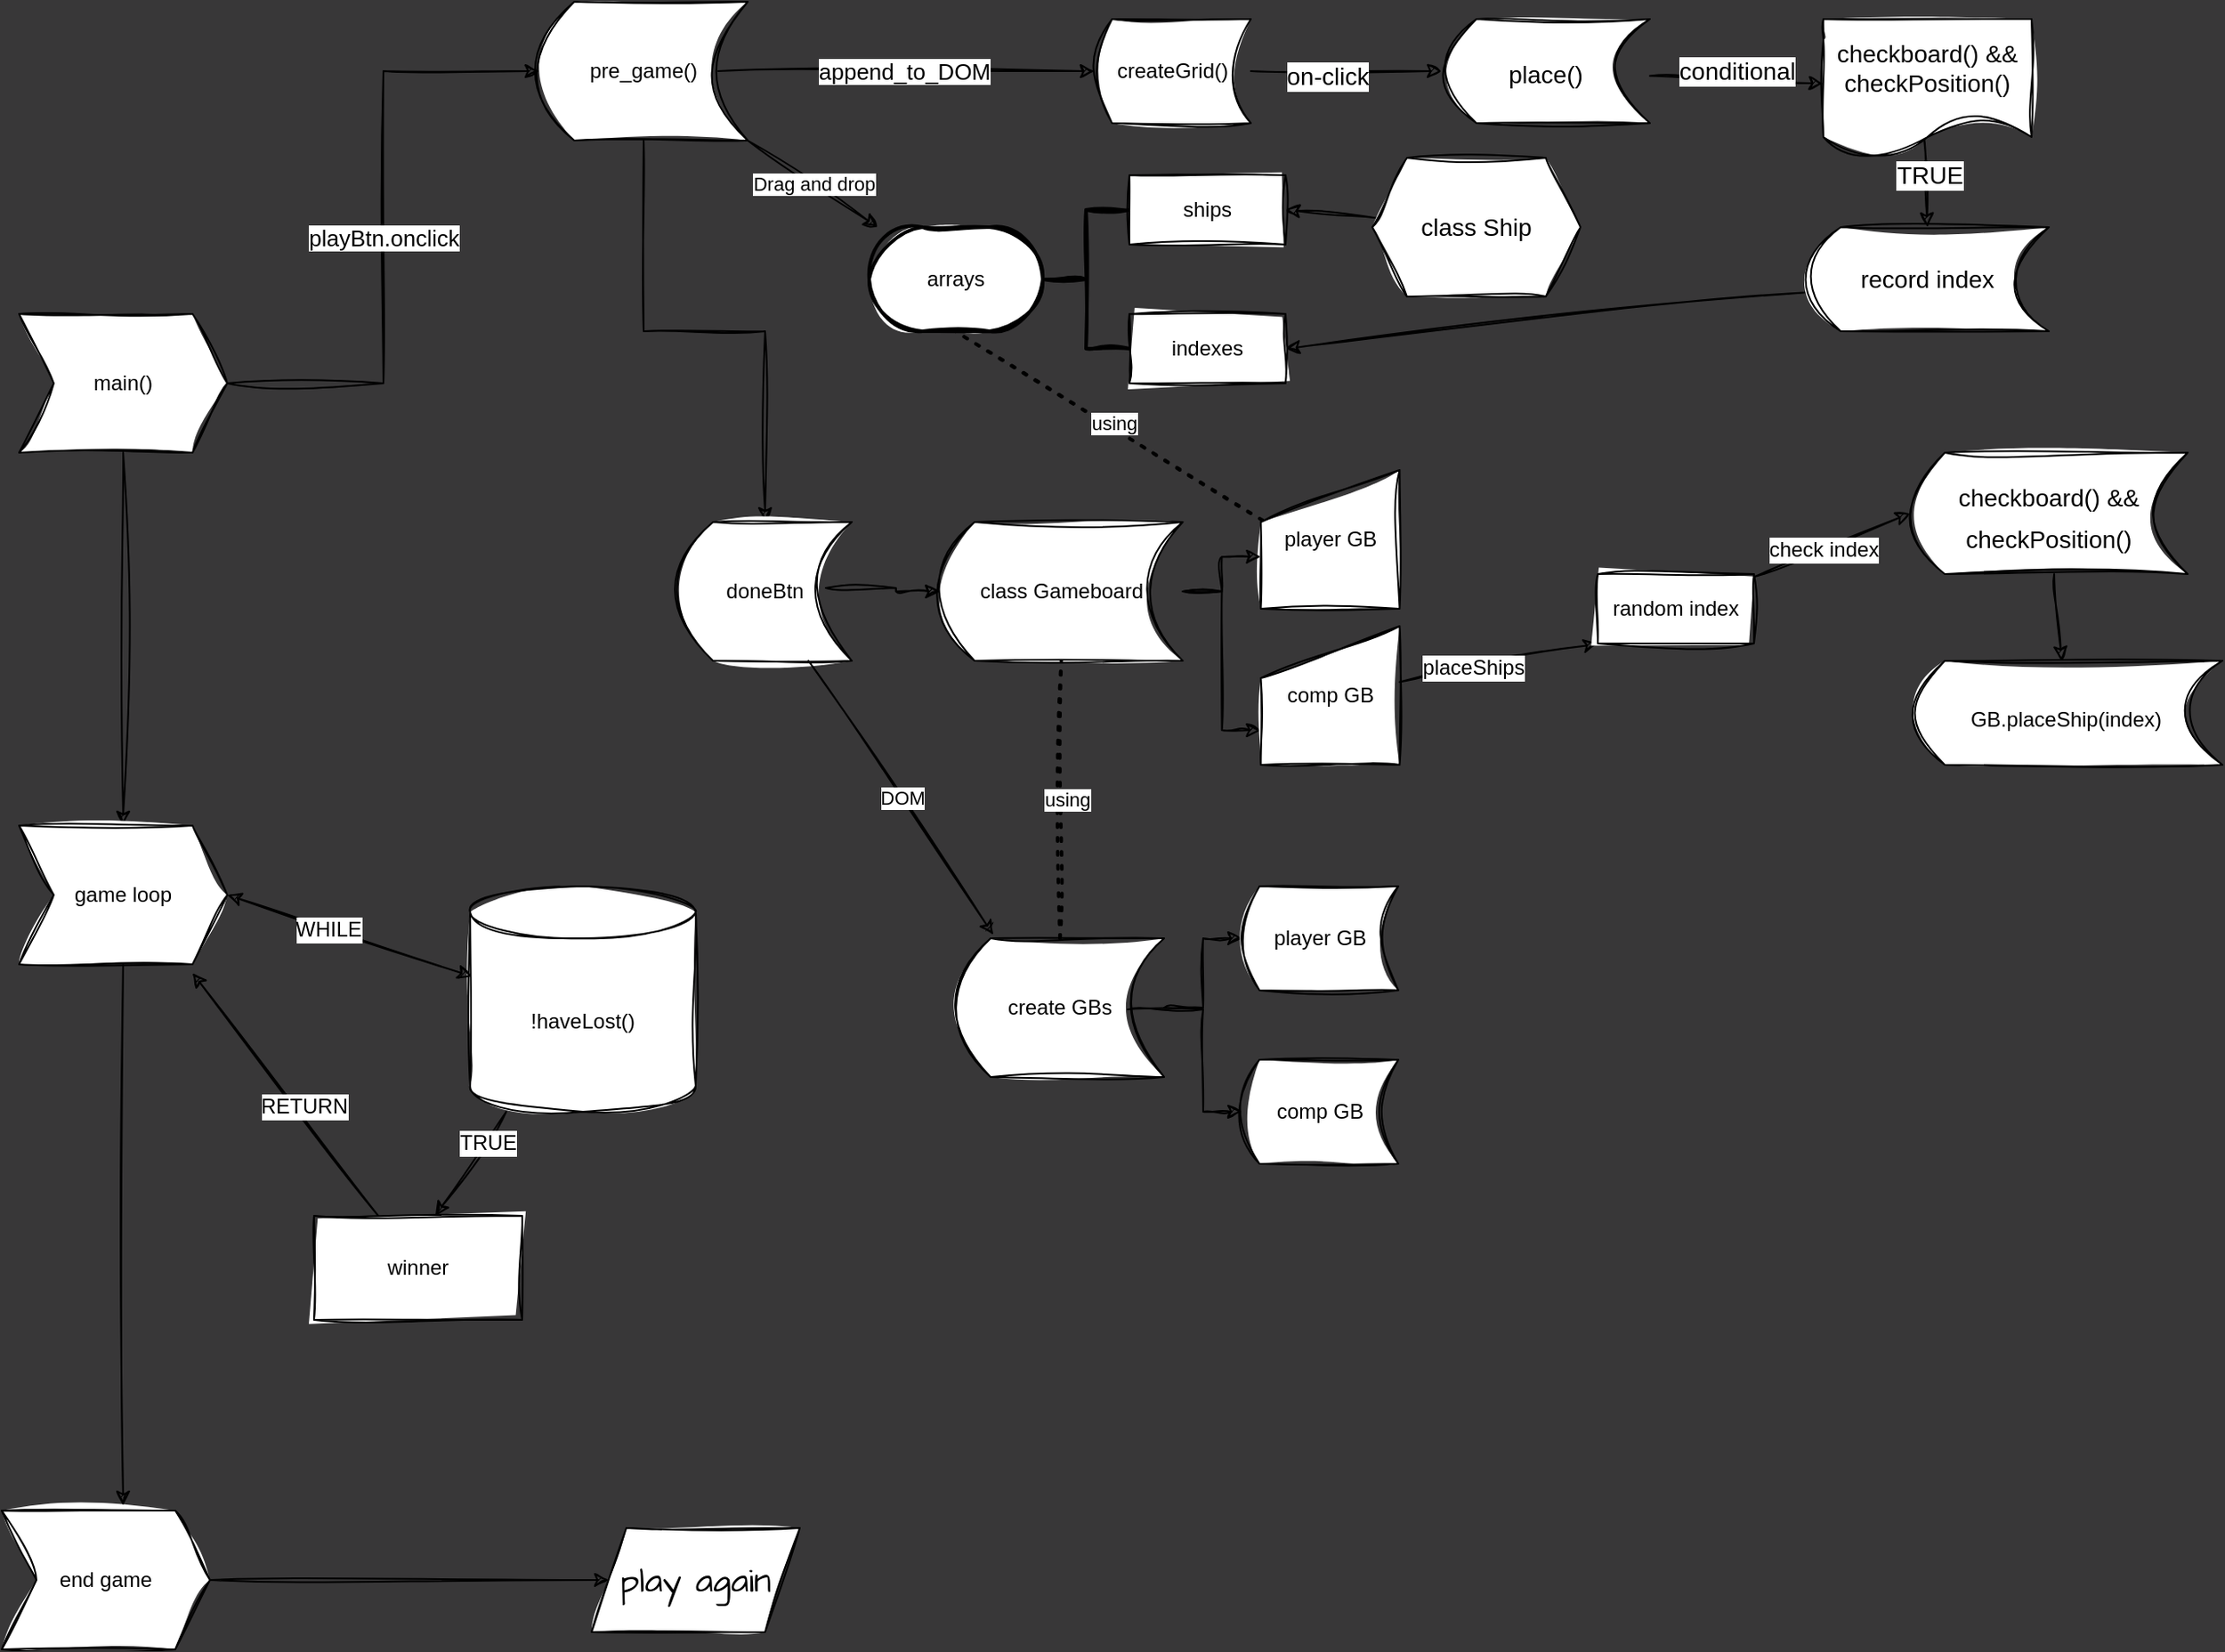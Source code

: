 <mxfile>
    <diagram name="Page-1" id="m-H0FLu24nv11wT-axkR">
        <mxGraphModel dx="1386" dy="553" grid="1" gridSize="10" guides="1" tooltips="1" connect="1" arrows="1" fold="1" page="1" pageScale="1" pageWidth="700" pageHeight="1000" background="#383738" math="0" shadow="0">
            <root>
                <mxCell id="0"/>
                <mxCell id="1" parent="0"/>
                <mxCell id="Bx23bYmAfjSLyzvlvgFU-8" style="edgeStyle=orthogonalEdgeStyle;rounded=0;orthogonalLoop=1;jettySize=auto;html=1;exitX=0.858;exitY=0.5;exitDx=0;exitDy=0;exitPerimeter=0;entryX=0;entryY=0.5;entryDx=0;entryDy=0;sketch=1;curveFitting=1;jiggle=2;" parent="1" source="Bx23bYmAfjSLyzvlvgFU-4" target="Bx23bYmAfjSLyzvlvgFU-10" edge="1">
                    <mxGeometry relative="1" as="geometry">
                        <mxPoint x="670" y="70" as="targetPoint"/>
                    </mxGeometry>
                </mxCell>
                <mxCell id="Bx23bYmAfjSLyzvlvgFU-9" value="append_to_DOM" style="edgeLabel;html=1;align=center;verticalAlign=middle;resizable=0;points=[];fontSize=13;rounded=0;sketch=1;curveFitting=1;jiggle=2;" parent="Bx23bYmAfjSLyzvlvgFU-8" vertex="1" connectable="0">
                    <mxGeometry x="-0.022" y="-2" relative="1" as="geometry">
                        <mxPoint x="1" y="-2" as="offset"/>
                    </mxGeometry>
                </mxCell>
                <mxCell id="Bx23bYmAfjSLyzvlvgFU-32" style="edgeStyle=orthogonalEdgeStyle;rounded=0;orthogonalLoop=1;jettySize=auto;html=1;entryX=0.5;entryY=0;entryDx=0;entryDy=0;sketch=1;curveFitting=1;jiggle=2;" parent="1" source="Bx23bYmAfjSLyzvlvgFU-4" target="Bx23bYmAfjSLyzvlvgFU-41" edge="1">
                    <mxGeometry relative="1" as="geometry">
                        <mxPoint x="410" y="290" as="targetPoint"/>
                    </mxGeometry>
                </mxCell>
                <mxCell id="Bx23bYmAfjSLyzvlvgFU-4" value="pre_game()" style="shape=dataStorage;whiteSpace=wrap;html=1;fixedSize=1;size=20;rotation=0;rounded=0;sketch=1;curveFitting=1;jiggle=2;" parent="1" vertex="1">
                    <mxGeometry x="350" y="30" width="120" height="80" as="geometry"/>
                </mxCell>
                <mxCell id="25" style="edgeStyle=none;sketch=1;hachureGap=4;jiggle=2;curveFitting=1;html=1;entryX=0;entryY=0.5;entryDx=0;entryDy=0;fontFamily=Architects Daughter;fontSource=https%3A%2F%2Ffonts.googleapis.com%2Fcss%3Ffamily%3DArchitects%2BDaughter;fontSize=16;" edge="1" parent="1" source="Bx23bYmAfjSLyzvlvgFU-10" target="24">
                    <mxGeometry relative="1" as="geometry"/>
                </mxCell>
                <mxCell id="26" value="on-click" style="edgeLabel;html=1;align=center;verticalAlign=middle;resizable=0;points=[];fontSize=14;fontFamily=Helvetica;" vertex="1" connectable="0" parent="25">
                    <mxGeometry x="-0.2" y="-3" relative="1" as="geometry">
                        <mxPoint as="offset"/>
                    </mxGeometry>
                </mxCell>
                <mxCell id="Bx23bYmAfjSLyzvlvgFU-10" value="createGrid()" style="shape=dataStorage;whiteSpace=wrap;html=1;fixedSize=1;size=10;rounded=0;sketch=1;curveFitting=1;jiggle=2;" parent="1" vertex="1">
                    <mxGeometry x="670" y="40" width="90" height="60" as="geometry"/>
                </mxCell>
                <mxCell id="Bx23bYmAfjSLyzvlvgFU-13" style="edgeStyle=orthogonalEdgeStyle;rounded=0;orthogonalLoop=1;jettySize=auto;html=1;entryX=0;entryY=0.5;entryDx=0;entryDy=0;sketch=1;curveFitting=1;jiggle=2;" parent="1" source="Bx23bYmAfjSLyzvlvgFU-12" target="Bx23bYmAfjSLyzvlvgFU-4" edge="1">
                    <mxGeometry relative="1" as="geometry"/>
                </mxCell>
                <mxCell id="Bx23bYmAfjSLyzvlvgFU-14" value="playBtn.onclick" style="edgeLabel;html=1;align=center;verticalAlign=middle;resizable=0;points=[];fontSize=13;rounded=0;sketch=1;curveFitting=1;jiggle=2;" parent="Bx23bYmAfjSLyzvlvgFU-13" vertex="1" connectable="0">
                    <mxGeometry x="-0.033" relative="1" as="geometry">
                        <mxPoint as="offset"/>
                    </mxGeometry>
                </mxCell>
                <mxCell id="Bx23bYmAfjSLyzvlvgFU-43" style="edgeStyle=orthogonalEdgeStyle;rounded=0;orthogonalLoop=1;jettySize=auto;html=1;sketch=1;curveFitting=1;jiggle=2;" parent="1" source="Bx23bYmAfjSLyzvlvgFU-12" target="Bx23bYmAfjSLyzvlvgFU-42" edge="1">
                    <mxGeometry relative="1" as="geometry"/>
                </mxCell>
                <mxCell id="Bx23bYmAfjSLyzvlvgFU-12" value="main()" style="shape=step;perimeter=stepPerimeter;whiteSpace=wrap;html=1;fixedSize=1;rounded=0;sketch=1;curveFitting=1;jiggle=2;" parent="1" vertex="1">
                    <mxGeometry x="50" y="210" width="120" height="80" as="geometry"/>
                </mxCell>
                <mxCell id="Bx23bYmAfjSLyzvlvgFU-20" value="" style="endArrow=classic;html=1;rounded=0;exitX=1;exitY=1;exitDx=0;exitDy=0;sketch=1;curveFitting=1;jiggle=2;" parent="1" source="Bx23bYmAfjSLyzvlvgFU-4" target="Bx23bYmAfjSLyzvlvgFU-27" edge="1">
                    <mxGeometry relative="1" as="geometry">
                        <mxPoint x="470" y="100" as="sourcePoint"/>
                        <mxPoint x="530" y="180" as="targetPoint"/>
                    </mxGeometry>
                </mxCell>
                <mxCell id="Bx23bYmAfjSLyzvlvgFU-21" value="Drag and drop" style="edgeLabel;resizable=0;html=1;align=center;verticalAlign=middle;rounded=0;sketch=1;curveFitting=1;jiggle=2;" parent="Bx23bYmAfjSLyzvlvgFU-20" connectable="0" vertex="1">
                    <mxGeometry relative="1" as="geometry"/>
                </mxCell>
                <mxCell id="Bx23bYmAfjSLyzvlvgFU-36" style="edgeStyle=orthogonalEdgeStyle;rounded=0;orthogonalLoop=1;jettySize=auto;html=1;exitX=0.85;exitY=0.475;exitDx=0;exitDy=0;exitPerimeter=0;sketch=1;curveFitting=1;jiggle=2;" parent="1" source="Bx23bYmAfjSLyzvlvgFU-41" target="Bx23bYmAfjSLyzvlvgFU-35" edge="1">
                    <mxGeometry relative="1" as="geometry">
                        <mxPoint x="540.75" y="370" as="sourcePoint"/>
                    </mxGeometry>
                </mxCell>
                <mxCell id="Bx23bYmAfjSLyzvlvgFU-27" value="arrays" style="strokeWidth=2;html=1;shape=mxgraph.flowchart.terminator;whiteSpace=wrap;rounded=0;sketch=1;curveFitting=1;jiggle=2;" parent="1" vertex="1">
                    <mxGeometry x="540" y="160" width="100" height="60" as="geometry"/>
                </mxCell>
                <mxCell id="Bx23bYmAfjSLyzvlvgFU-28" value="" style="strokeWidth=2;html=1;shape=mxgraph.flowchart.annotation_2;align=left;labelPosition=right;pointerEvents=1;rounded=0;sketch=1;curveFitting=1;jiggle=2;" parent="1" vertex="1">
                    <mxGeometry x="640" y="150" width="50" height="80" as="geometry"/>
                </mxCell>
                <mxCell id="Bx23bYmAfjSLyzvlvgFU-30" value="ships" style="rounded=0;whiteSpace=wrap;html=1;sketch=1;curveFitting=1;jiggle=2;" parent="1" vertex="1">
                    <mxGeometry x="690" y="130" width="90" height="40" as="geometry"/>
                </mxCell>
                <mxCell id="Bx23bYmAfjSLyzvlvgFU-31" value="indexes" style="rounded=0;whiteSpace=wrap;html=1;sketch=1;curveFitting=1;jiggle=2;" parent="1" vertex="1">
                    <mxGeometry x="690" y="210" width="90" height="40" as="geometry"/>
                </mxCell>
                <mxCell id="Bx23bYmAfjSLyzvlvgFU-33" value="" style="endArrow=none;dashed=1;html=1;dashPattern=1 3;strokeWidth=2;rounded=0;exitX=0.013;exitY=0.363;exitDx=0;exitDy=0;exitPerimeter=0;sketch=1;curveFitting=1;jiggle=2;" parent="1" source="Bx23bYmAfjSLyzvlvgFU-37" edge="1">
                    <mxGeometry width="50" height="50" relative="1" as="geometry">
                        <mxPoint x="680" y="290" as="sourcePoint"/>
                        <mxPoint x="589.5" y="220" as="targetPoint"/>
                        <Array as="points"/>
                    </mxGeometry>
                </mxCell>
                <mxCell id="Bx23bYmAfjSLyzvlvgFU-34" value="using" style="edgeLabel;html=1;align=center;verticalAlign=middle;resizable=0;points=[];rounded=0;sketch=1;curveFitting=1;jiggle=2;" parent="Bx23bYmAfjSLyzvlvgFU-33" vertex="1" connectable="0">
                    <mxGeometry y="-2" relative="1" as="geometry">
                        <mxPoint x="1" as="offset"/>
                    </mxGeometry>
                </mxCell>
                <mxCell id="Bx23bYmAfjSLyzvlvgFU-39" style="edgeStyle=orthogonalEdgeStyle;rounded=0;orthogonalLoop=1;jettySize=auto;html=1;entryX=0;entryY=0.75;entryDx=0;entryDy=0;sketch=1;curveFitting=1;jiggle=2;" parent="1" source="Bx23bYmAfjSLyzvlvgFU-35" target="Bx23bYmAfjSLyzvlvgFU-40" edge="1">
                    <mxGeometry relative="1" as="geometry">
                        <mxPoint x="750.75" y="410" as="targetPoint"/>
                    </mxGeometry>
                </mxCell>
                <mxCell id="Bx23bYmAfjSLyzvlvgFU-35" value="class Gameboard" style="shape=dataStorage;whiteSpace=wrap;html=1;fixedSize=1;size=20;rotation=0;rounded=0;sketch=1;curveFitting=1;jiggle=2;" parent="1" vertex="1">
                    <mxGeometry x="580.75" y="330" width="140" height="80" as="geometry"/>
                </mxCell>
                <mxCell id="Bx23bYmAfjSLyzvlvgFU-37" value="player GB" style="shape=manualInput;whiteSpace=wrap;html=1;rounded=0;sketch=1;curveFitting=1;jiggle=2;" parent="1" vertex="1">
                    <mxGeometry x="765.75" y="300" width="80" height="80" as="geometry"/>
                </mxCell>
                <mxCell id="Bx23bYmAfjSLyzvlvgFU-38" style="edgeStyle=orthogonalEdgeStyle;rounded=0;orthogonalLoop=1;jettySize=auto;html=1;entryX=0;entryY=0.625;entryDx=0;entryDy=0;entryPerimeter=0;sketch=1;curveFitting=1;jiggle=2;" parent="1" source="Bx23bYmAfjSLyzvlvgFU-35" target="Bx23bYmAfjSLyzvlvgFU-37" edge="1">
                    <mxGeometry relative="1" as="geometry"/>
                </mxCell>
                <mxCell id="7" style="edgeStyle=none;sketch=1;hachureGap=4;jiggle=2;curveFitting=1;html=1;entryX=0;entryY=1;entryDx=0;entryDy=0;fontFamily=Helvetica;fontSize=12;" parent="1" source="Bx23bYmAfjSLyzvlvgFU-40" target="9" edge="1">
                    <mxGeometry relative="1" as="geometry"/>
                </mxCell>
                <mxCell id="8" value="placeShips" style="edgeLabel;html=1;align=center;verticalAlign=middle;resizable=0;points=[];fontSize=12;fontFamily=Helvetica;" parent="7" vertex="1" connectable="0">
                    <mxGeometry x="-0.265" relative="1" as="geometry">
                        <mxPoint as="offset"/>
                    </mxGeometry>
                </mxCell>
                <mxCell id="Bx23bYmAfjSLyzvlvgFU-40" value="comp GB" style="shape=manualInput;whiteSpace=wrap;html=1;rounded=0;sketch=1;curveFitting=1;jiggle=2;" parent="1" vertex="1">
                    <mxGeometry x="765.75" y="390" width="80" height="80" as="geometry"/>
                </mxCell>
                <mxCell id="Bx23bYmAfjSLyzvlvgFU-41" value="doneBtn" style="shape=dataStorage;whiteSpace=wrap;html=1;fixedSize=1;rounded=0;sketch=1;curveFitting=1;jiggle=2;" parent="1" vertex="1">
                    <mxGeometry x="430" y="330" width="100" height="80" as="geometry"/>
                </mxCell>
                <mxCell id="Bx23bYmAfjSLyzvlvgFU-42" value="game loop" style="shape=step;perimeter=stepPerimeter;whiteSpace=wrap;html=1;fixedSize=1;rounded=0;sketch=1;curveFitting=1;jiggle=2;" parent="1" vertex="1">
                    <mxGeometry x="50" y="505" width="120" height="80" as="geometry"/>
                </mxCell>
                <mxCell id="DUC-bdXsP1FX_lVZVMEk-9" style="edgeStyle=orthogonalEdgeStyle;rounded=0;orthogonalLoop=1;jettySize=auto;html=1;entryX=0;entryY=0.5;entryDx=0;entryDy=0;sketch=1;curveFitting=1;jiggle=2;" parent="1" source="DUC-bdXsP1FX_lVZVMEk-2" target="DUC-bdXsP1FX_lVZVMEk-3" edge="1">
                    <mxGeometry relative="1" as="geometry"/>
                </mxCell>
                <mxCell id="DUC-bdXsP1FX_lVZVMEk-10" style="edgeStyle=orthogonalEdgeStyle;rounded=0;orthogonalLoop=1;jettySize=auto;html=1;entryX=0;entryY=0.5;entryDx=0;entryDy=0;sketch=1;curveFitting=1;jiggle=2;exitX=0.825;exitY=0.513;exitDx=0;exitDy=0;exitPerimeter=0;" parent="1" source="DUC-bdXsP1FX_lVZVMEk-2" target="DUC-bdXsP1FX_lVZVMEk-4" edge="1">
                    <mxGeometry relative="1" as="geometry"/>
                </mxCell>
                <mxCell id="DUC-bdXsP1FX_lVZVMEk-2" value="create GBs" style="shape=dataStorage;whiteSpace=wrap;html=1;fixedSize=1;rounded=0;sketch=1;curveFitting=1;jiggle=2;" parent="1" vertex="1">
                    <mxGeometry x="590" y="570" width="120" height="80" as="geometry"/>
                </mxCell>
                <mxCell id="DUC-bdXsP1FX_lVZVMEk-3" value="player GB" style="shape=dataStorage;whiteSpace=wrap;html=1;fixedSize=1;size=10;rounded=0;sketch=1;curveFitting=1;jiggle=2;" parent="1" vertex="1">
                    <mxGeometry x="755" y="540" width="90" height="60" as="geometry"/>
                </mxCell>
                <mxCell id="DUC-bdXsP1FX_lVZVMEk-4" value="comp GB" style="shape=dataStorage;whiteSpace=wrap;html=1;fixedSize=1;size=10;rounded=0;sketch=1;curveFitting=1;jiggle=2;" parent="1" vertex="1">
                    <mxGeometry x="755" y="640" width="90" height="60" as="geometry"/>
                </mxCell>
                <mxCell id="DUC-bdXsP1FX_lVZVMEk-5" value="" style="endArrow=classic;html=1;rounded=0;exitX=0.75;exitY=1;exitDx=0;exitDy=0;entryX=0.18;entryY=-0.025;entryDx=0;entryDy=0;entryPerimeter=0;sketch=1;curveFitting=1;jiggle=2;" parent="1" source="Bx23bYmAfjSLyzvlvgFU-41" target="DUC-bdXsP1FX_lVZVMEk-2" edge="1">
                    <mxGeometry relative="1" as="geometry">
                        <mxPoint x="533.5" y="370" as="sourcePoint"/>
                        <mxPoint x="608.5" y="420" as="targetPoint"/>
                    </mxGeometry>
                </mxCell>
                <mxCell id="DUC-bdXsP1FX_lVZVMEk-6" value="DOM" style="edgeLabel;resizable=0;html=1;align=center;verticalAlign=middle;rounded=0;sketch=1;curveFitting=1;jiggle=2;" parent="DUC-bdXsP1FX_lVZVMEk-5" connectable="0" vertex="1">
                    <mxGeometry relative="1" as="geometry"/>
                </mxCell>
                <mxCell id="DUC-bdXsP1FX_lVZVMEk-7" value="" style="endArrow=none;dashed=1;html=1;dashPattern=1 3;strokeWidth=2;rounded=0;exitX=0.5;exitY=0;exitDx=0;exitDy=0;entryX=0.5;entryY=1;entryDx=0;entryDy=0;sketch=1;curveFitting=1;jiggle=2;" parent="1" source="DUC-bdXsP1FX_lVZVMEk-2" target="Bx23bYmAfjSLyzvlvgFU-35" edge="1">
                    <mxGeometry width="50" height="50" relative="1" as="geometry">
                        <mxPoint x="746.5" y="439" as="sourcePoint"/>
                        <mxPoint x="650" y="420" as="targetPoint"/>
                        <Array as="points"/>
                    </mxGeometry>
                </mxCell>
                <mxCell id="DUC-bdXsP1FX_lVZVMEk-8" value="using" style="edgeLabel;html=1;align=center;verticalAlign=middle;resizable=0;points=[];rounded=0;sketch=1;curveFitting=1;jiggle=2;" parent="DUC-bdXsP1FX_lVZVMEk-7" vertex="1" connectable="0">
                    <mxGeometry y="-2" relative="1" as="geometry">
                        <mxPoint x="1" as="offset"/>
                    </mxGeometry>
                </mxCell>
                <mxCell id="5" style="edgeStyle=none;sketch=1;hachureGap=4;jiggle=2;curveFitting=1;html=1;fontFamily=Architects Daughter;fontSource=https%3A%2F%2Ffonts.googleapis.com%2Fcss%3Ffamily%3DArchitects%2BDaughter;fontSize=16;" parent="1" source="DUC-bdXsP1FX_lVZVMEk-11" target="3" edge="1">
                    <mxGeometry relative="1" as="geometry"/>
                </mxCell>
                <mxCell id="DUC-bdXsP1FX_lVZVMEk-11" value="end game" style="shape=step;perimeter=stepPerimeter;whiteSpace=wrap;html=1;fixedSize=1;rounded=0;sketch=1;curveFitting=1;jiggle=2;" parent="1" vertex="1">
                    <mxGeometry x="40" y="900" width="120" height="80" as="geometry"/>
                </mxCell>
                <mxCell id="DUC-bdXsP1FX_lVZVMEk-12" style="edgeStyle=orthogonalEdgeStyle;rounded=0;orthogonalLoop=1;jettySize=auto;html=1;entryX=0.583;entryY=-0.037;entryDx=0;entryDy=0;entryPerimeter=0;sketch=1;curveFitting=1;jiggle=2;" parent="1" source="Bx23bYmAfjSLyzvlvgFU-42" target="DUC-bdXsP1FX_lVZVMEk-11" edge="1">
                    <mxGeometry relative="1" as="geometry"/>
                </mxCell>
                <mxCell id="3" value="play again" style="shape=parallelogram;perimeter=parallelogramPerimeter;whiteSpace=wrap;html=1;fixedSize=1;sketch=1;hachureGap=4;jiggle=2;curveFitting=1;fontFamily=Architects Daughter;fontSource=https%3A%2F%2Ffonts.googleapis.com%2Fcss%3Ffamily%3DArchitects%2BDaughter;fontSize=20;" parent="1" vertex="1">
                    <mxGeometry x="380" y="910" width="120" height="60" as="geometry"/>
                </mxCell>
                <mxCell id="12" style="edgeStyle=none;sketch=1;hachureGap=4;jiggle=2;curveFitting=1;html=1;fontFamily=Helvetica;fontSize=12;" parent="1" source="6" target="11" edge="1">
                    <mxGeometry relative="1" as="geometry"/>
                </mxCell>
                <mxCell id="6" value="&lt;span style=&quot;font-size: 14px;&quot;&gt;checkboard() &amp;amp;&amp;amp; checkPosition()&lt;/span&gt;" style="shape=dataStorage;whiteSpace=wrap;html=1;fixedSize=1;sketch=1;hachureGap=4;jiggle=2;curveFitting=1;fontFamily=Helvetica;fontSize=20;align=center;" parent="1" vertex="1">
                    <mxGeometry x="1140" y="290" width="160" height="70" as="geometry"/>
                </mxCell>
                <mxCell id="10" style="edgeStyle=none;sketch=1;hachureGap=4;jiggle=2;curveFitting=1;html=1;entryX=0;entryY=0.5;entryDx=0;entryDy=0;fontFamily=Helvetica;fontSize=12;" parent="1" source="9" target="6" edge="1">
                    <mxGeometry relative="1" as="geometry"/>
                </mxCell>
                <mxCell id="13" value="check index" style="edgeLabel;html=1;align=center;verticalAlign=middle;resizable=0;points=[];fontSize=12;fontFamily=Helvetica;" parent="10" vertex="1" connectable="0">
                    <mxGeometry x="0.249" y="1" relative="1" as="geometry">
                        <mxPoint x="-16" y="8" as="offset"/>
                    </mxGeometry>
                </mxCell>
                <mxCell id="9" value="random index" style="rounded=0;whiteSpace=wrap;html=1;sketch=1;curveFitting=1;jiggle=2;" parent="1" vertex="1">
                    <mxGeometry x="960" y="360" width="90" height="40" as="geometry"/>
                </mxCell>
                <mxCell id="11" value="&lt;font style=&quot;font-size: 12px;&quot;&gt;GB.placeShip(index)&lt;/font&gt;" style="shape=dataStorage;whiteSpace=wrap;html=1;fixedSize=1;sketch=1;hachureGap=4;jiggle=2;curveFitting=1;fontFamily=Helvetica;fontSize=20;align=center;" parent="1" vertex="1">
                    <mxGeometry x="1140" y="410" width="180" height="60" as="geometry"/>
                </mxCell>
                <mxCell id="20" style="edgeStyle=none;sketch=1;hachureGap=4;jiggle=2;curveFitting=1;html=1;entryX=0.583;entryY=0;entryDx=0;entryDy=0;entryPerimeter=0;fontFamily=Helvetica;fontSize=12;" parent="1" source="14" target="19" edge="1">
                    <mxGeometry relative="1" as="geometry">
                        <Array as="points"/>
                    </mxGeometry>
                </mxCell>
                <mxCell id="22" value="TRUE" style="edgeLabel;html=1;align=center;verticalAlign=middle;resizable=0;points=[];fontSize=12;fontFamily=Helvetica;" parent="20" vertex="1" connectable="0">
                    <mxGeometry x="-0.407" relative="1" as="geometry">
                        <mxPoint x="1" as="offset"/>
                    </mxGeometry>
                </mxCell>
                <mxCell id="14" value="!haveLost()" style="shape=cylinder3;whiteSpace=wrap;html=1;boundedLbl=1;backgroundOutline=1;size=15;sketch=1;hachureGap=4;jiggle=2;curveFitting=1;fontFamily=Helvetica;fontSize=12;" parent="1" vertex="1">
                    <mxGeometry x="310" y="540" width="130" height="130" as="geometry"/>
                </mxCell>
                <mxCell id="17" value="" style="endArrow=classic;startArrow=classic;html=1;sketch=1;hachureGap=4;jiggle=2;curveFitting=1;fontFamily=Helvetica;fontSize=12;entryX=0.008;entryY=0.4;entryDx=0;entryDy=0;entryPerimeter=0;exitX=1;exitY=0.5;exitDx=0;exitDy=0;" parent="1" source="Bx23bYmAfjSLyzvlvgFU-42" target="14" edge="1">
                    <mxGeometry width="50" height="50" relative="1" as="geometry">
                        <mxPoint x="210" y="590" as="sourcePoint"/>
                        <mxPoint x="260" y="540" as="targetPoint"/>
                    </mxGeometry>
                </mxCell>
                <mxCell id="18" value="WHILE" style="edgeLabel;html=1;align=center;verticalAlign=middle;resizable=0;points=[];fontSize=12;fontFamily=Helvetica;" parent="17" vertex="1" connectable="0">
                    <mxGeometry x="-0.179" relative="1" as="geometry">
                        <mxPoint as="offset"/>
                    </mxGeometry>
                </mxCell>
                <mxCell id="21" style="edgeStyle=none;sketch=1;hachureGap=4;jiggle=2;curveFitting=1;html=1;fontFamily=Helvetica;fontSize=12;" parent="1" source="19" edge="1">
                    <mxGeometry relative="1" as="geometry">
                        <mxPoint x="150" y="590" as="targetPoint"/>
                    </mxGeometry>
                </mxCell>
                <mxCell id="23" value="RETURN" style="edgeLabel;html=1;align=center;verticalAlign=middle;resizable=0;points=[];fontSize=12;fontFamily=Helvetica;" parent="21" vertex="1" connectable="0">
                    <mxGeometry x="-0.144" y="-3" relative="1" as="geometry">
                        <mxPoint y="-1" as="offset"/>
                    </mxGeometry>
                </mxCell>
                <mxCell id="19" value="winner" style="rounded=0;whiteSpace=wrap;html=1;sketch=1;hachureGap=4;jiggle=2;curveFitting=1;fontFamily=Helvetica;fontSize=12;" parent="1" vertex="1">
                    <mxGeometry x="220" y="730" width="120" height="60" as="geometry"/>
                </mxCell>
                <mxCell id="28" style="edgeStyle=none;sketch=1;hachureGap=4;jiggle=2;curveFitting=1;html=1;fontFamily=Helvetica;fontSize=14;" edge="1" parent="1" source="24" target="27">
                    <mxGeometry relative="1" as="geometry"/>
                </mxCell>
                <mxCell id="29" value="conditional" style="edgeLabel;html=1;align=center;verticalAlign=middle;resizable=0;points=[];fontSize=14;fontFamily=Helvetica;" vertex="1" connectable="0" parent="28">
                    <mxGeometry x="-0.361" y="1" relative="1" as="geometry">
                        <mxPoint x="18" y="-3" as="offset"/>
                    </mxGeometry>
                </mxCell>
                <mxCell id="24" value="&lt;p&gt;&lt;font style=&quot;font-size: 14px;&quot; face=&quot;Helvetica&quot;&gt;place()&lt;/font&gt;&lt;/p&gt;" style="shape=dataStorage;whiteSpace=wrap;html=1;fixedSize=1;sketch=1;hachureGap=4;jiggle=2;curveFitting=1;fontFamily=Architects Daughter;fontSource=https%3A%2F%2Ffonts.googleapis.com%2Fcss%3Ffamily%3DArchitects%2BDaughter;fontSize=20;" vertex="1" parent="1">
                    <mxGeometry x="870" y="40" width="120" height="60" as="geometry"/>
                </mxCell>
                <mxCell id="31" style="edgeStyle=none;sketch=1;hachureGap=4;jiggle=2;curveFitting=1;html=1;entryX=0.5;entryY=0;entryDx=0;entryDy=0;fontFamily=Helvetica;fontSize=14;exitX=0.483;exitY=0.85;exitDx=0;exitDy=0;exitPerimeter=0;" edge="1" parent="1" source="27" target="30">
                    <mxGeometry relative="1" as="geometry"/>
                </mxCell>
                <mxCell id="32" value="TRUE" style="edgeLabel;html=1;align=center;verticalAlign=middle;resizable=0;points=[];fontSize=14;fontFamily=Helvetica;" vertex="1" connectable="0" parent="31">
                    <mxGeometry x="-0.495" y="4" relative="1" as="geometry">
                        <mxPoint x="-2" y="9" as="offset"/>
                    </mxGeometry>
                </mxCell>
                <mxCell id="27" value="checkboard() &amp;amp;&amp;amp; checkPosition()" style="shape=document;whiteSpace=wrap;html=1;boundedLbl=1;sketch=1;hachureGap=4;jiggle=2;curveFitting=1;fontFamily=Helvetica;fontSize=14;" vertex="1" parent="1">
                    <mxGeometry x="1090" y="40" width="120" height="80" as="geometry"/>
                </mxCell>
                <mxCell id="33" style="edgeStyle=none;sketch=1;hachureGap=4;jiggle=2;curveFitting=1;html=1;entryX=1;entryY=0.5;entryDx=0;entryDy=0;fontFamily=Helvetica;fontSize=14;" edge="1" parent="1" source="30" target="Bx23bYmAfjSLyzvlvgFU-31">
                    <mxGeometry relative="1" as="geometry"/>
                </mxCell>
                <mxCell id="30" value="record index" style="shape=dataStorage;whiteSpace=wrap;html=1;fixedSize=1;sketch=1;hachureGap=4;jiggle=2;curveFitting=1;fontFamily=Helvetica;fontSize=14;" vertex="1" parent="1">
                    <mxGeometry x="1080" y="160" width="140" height="60" as="geometry"/>
                </mxCell>
                <mxCell id="37" style="edgeStyle=none;sketch=1;hachureGap=4;jiggle=2;curveFitting=1;html=1;entryX=1;entryY=0.5;entryDx=0;entryDy=0;fontFamily=Helvetica;fontSize=14;" edge="1" parent="1" source="36" target="Bx23bYmAfjSLyzvlvgFU-30">
                    <mxGeometry relative="1" as="geometry"/>
                </mxCell>
                <mxCell id="36" value="class Ship" style="shape=hexagon;perimeter=hexagonPerimeter2;whiteSpace=wrap;html=1;fixedSize=1;sketch=1;hachureGap=4;jiggle=2;curveFitting=1;fontFamily=Helvetica;fontSize=14;" vertex="1" parent="1">
                    <mxGeometry x="830" y="120" width="120" height="80" as="geometry"/>
                </mxCell>
            </root>
        </mxGraphModel>
    </diagram>
</mxfile>